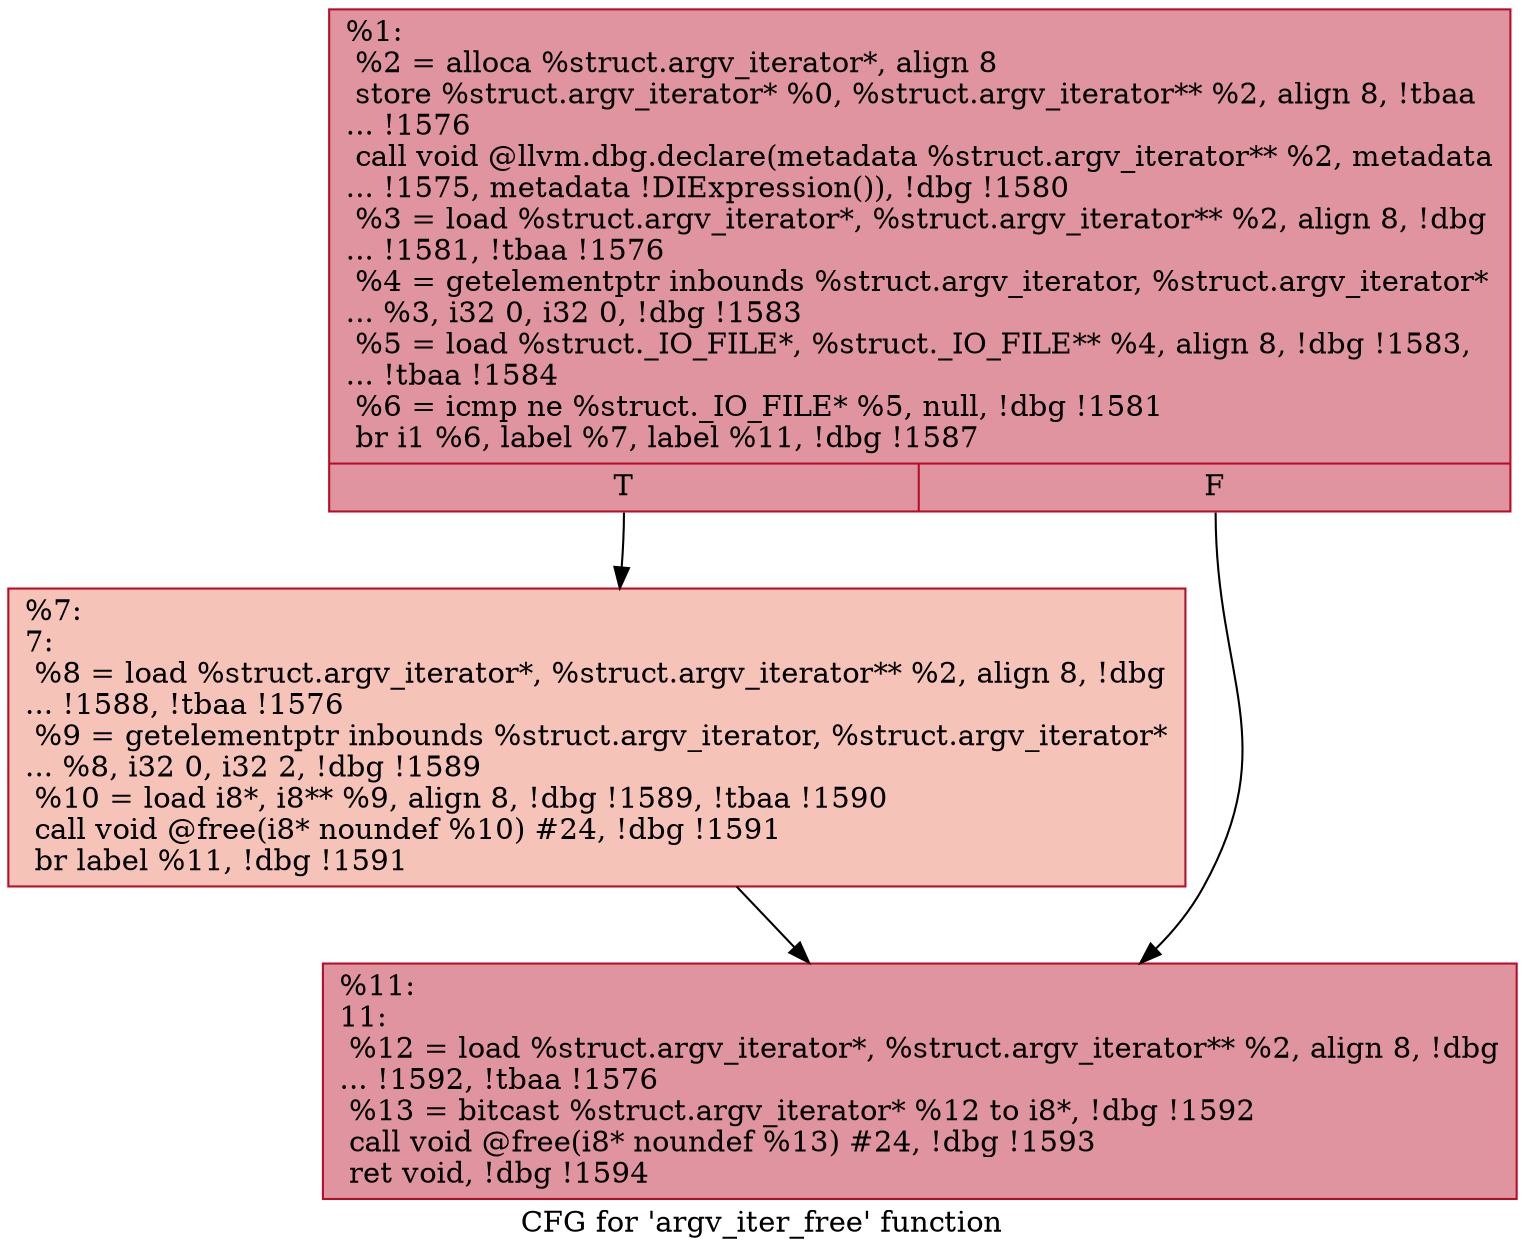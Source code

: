 digraph "CFG for 'argv_iter_free' function" {
	label="CFG for 'argv_iter_free' function";

	Node0x23cd740 [shape=record,color="#b70d28ff", style=filled, fillcolor="#b70d2870",label="{%1:\l  %2 = alloca %struct.argv_iterator*, align 8\l  store %struct.argv_iterator* %0, %struct.argv_iterator** %2, align 8, !tbaa\l... !1576\l  call void @llvm.dbg.declare(metadata %struct.argv_iterator** %2, metadata\l... !1575, metadata !DIExpression()), !dbg !1580\l  %3 = load %struct.argv_iterator*, %struct.argv_iterator** %2, align 8, !dbg\l... !1581, !tbaa !1576\l  %4 = getelementptr inbounds %struct.argv_iterator, %struct.argv_iterator*\l... %3, i32 0, i32 0, !dbg !1583\l  %5 = load %struct._IO_FILE*, %struct._IO_FILE** %4, align 8, !dbg !1583,\l... !tbaa !1584\l  %6 = icmp ne %struct._IO_FILE* %5, null, !dbg !1581\l  br i1 %6, label %7, label %11, !dbg !1587\l|{<s0>T|<s1>F}}"];
	Node0x23cd740:s0 -> Node0x23cd790;
	Node0x23cd740:s1 -> Node0x23cd7e0;
	Node0x23cd790 [shape=record,color="#b70d28ff", style=filled, fillcolor="#e8765c70",label="{%7:\l7:                                                \l  %8 = load %struct.argv_iterator*, %struct.argv_iterator** %2, align 8, !dbg\l... !1588, !tbaa !1576\l  %9 = getelementptr inbounds %struct.argv_iterator, %struct.argv_iterator*\l... %8, i32 0, i32 2, !dbg !1589\l  %10 = load i8*, i8** %9, align 8, !dbg !1589, !tbaa !1590\l  call void @free(i8* noundef %10) #24, !dbg !1591\l  br label %11, !dbg !1591\l}"];
	Node0x23cd790 -> Node0x23cd7e0;
	Node0x23cd7e0 [shape=record,color="#b70d28ff", style=filled, fillcolor="#b70d2870",label="{%11:\l11:                                               \l  %12 = load %struct.argv_iterator*, %struct.argv_iterator** %2, align 8, !dbg\l... !1592, !tbaa !1576\l  %13 = bitcast %struct.argv_iterator* %12 to i8*, !dbg !1592\l  call void @free(i8* noundef %13) #24, !dbg !1593\l  ret void, !dbg !1594\l}"];
}
